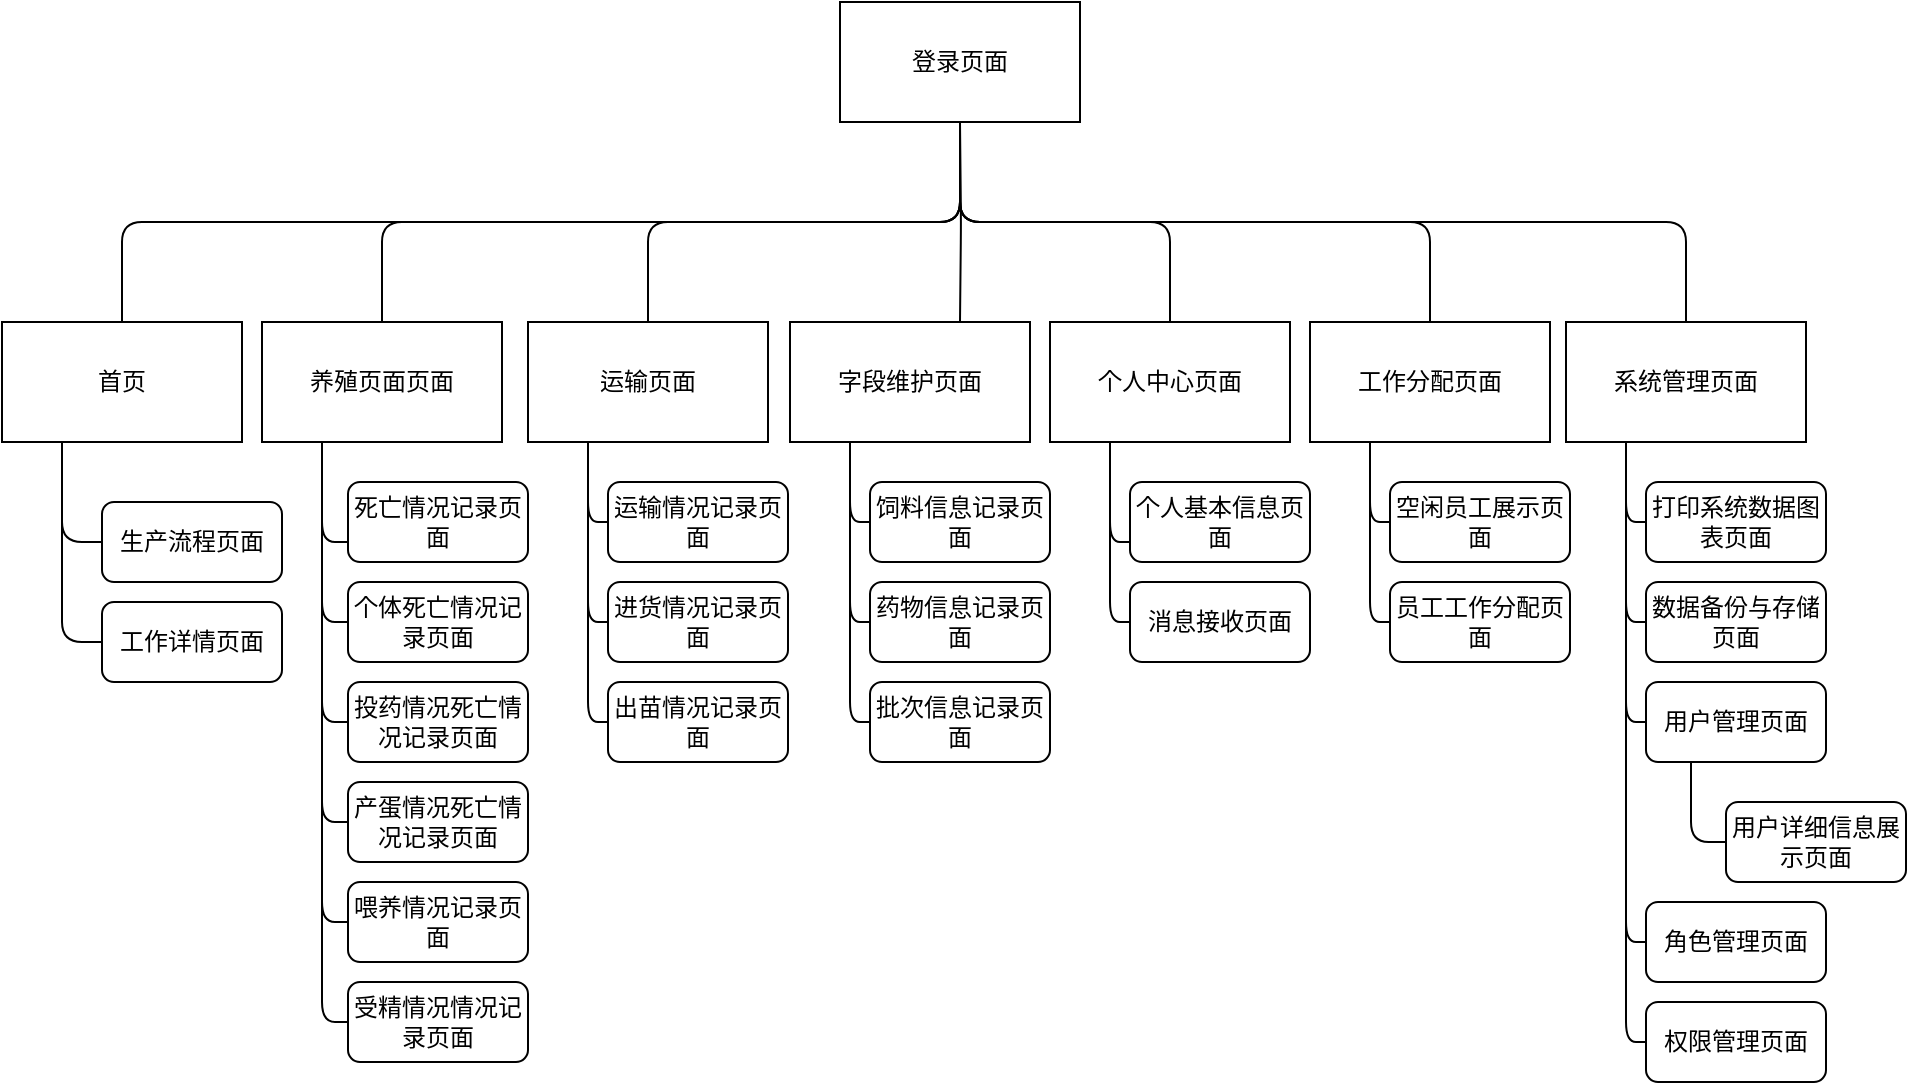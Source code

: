 <mxfile>
    <diagram id="WFvFQk9aAh0SwjJRbB4R" name="第 1 页">
        <mxGraphModel dx="1328" dy="602" grid="1" gridSize="10" guides="1" tooltips="1" connect="1" arrows="1" fold="1" page="1" pageScale="1" pageWidth="827" pageHeight="1169" math="0" shadow="0">
            <root>
                <mxCell id="0"/>
                <mxCell id="1" parent="0"/>
                <mxCell id="2" value="登录页面" style="rounded=0;whiteSpace=wrap;html=1;" parent="1" vertex="1">
                    <mxGeometry x="767" y="110" width="120" height="60" as="geometry"/>
                </mxCell>
                <mxCell id="3" value="首页" style="rounded=0;whiteSpace=wrap;html=1;" parent="1" vertex="1">
                    <mxGeometry x="348" y="270" width="120" height="60" as="geometry"/>
                </mxCell>
                <mxCell id="4" value="运输页面" style="rounded=0;whiteSpace=wrap;html=1;" parent="1" vertex="1">
                    <mxGeometry x="611" y="270" width="120" height="60" as="geometry"/>
                </mxCell>
                <mxCell id="5" value="养殖页面页面" style="rounded=0;whiteSpace=wrap;html=1;" parent="1" vertex="1">
                    <mxGeometry x="478" y="270" width="120" height="60" as="geometry"/>
                </mxCell>
                <mxCell id="6" value="字段维护页面" style="rounded=0;whiteSpace=wrap;html=1;" parent="1" vertex="1">
                    <mxGeometry x="742" y="270" width="120" height="60" as="geometry"/>
                </mxCell>
                <mxCell id="7" value="个人中心页面" style="rounded=0;whiteSpace=wrap;html=1;" parent="1" vertex="1">
                    <mxGeometry x="872" y="270" width="120" height="60" as="geometry"/>
                </mxCell>
                <mxCell id="8" value="工作分配页面" style="rounded=0;whiteSpace=wrap;html=1;" parent="1" vertex="1">
                    <mxGeometry x="1002" y="270" width="120" height="60" as="geometry"/>
                </mxCell>
                <mxCell id="9" value="系统管理页面" style="rounded=0;whiteSpace=wrap;html=1;" parent="1" vertex="1">
                    <mxGeometry x="1130" y="270" width="120" height="60" as="geometry"/>
                </mxCell>
                <mxCell id="10" value="生产流程页面" style="rounded=1;whiteSpace=wrap;html=1;" parent="1" vertex="1">
                    <mxGeometry x="398" y="360" width="90" height="40" as="geometry"/>
                </mxCell>
                <mxCell id="13" value="工作详情页面" style="rounded=1;whiteSpace=wrap;html=1;" parent="1" vertex="1">
                    <mxGeometry x="398" y="410" width="90" height="40" as="geometry"/>
                </mxCell>
                <mxCell id="17" value="" style="endArrow=none;html=1;entryX=0.25;entryY=1;entryDx=0;entryDy=0;exitX=0;exitY=0.5;exitDx=0;exitDy=0;edgeStyle=orthogonalEdgeStyle;" parent="1" source="10" target="3" edge="1">
                    <mxGeometry width="50" height="50" relative="1" as="geometry">
                        <mxPoint x="328" y="430" as="sourcePoint"/>
                        <mxPoint x="378" y="380" as="targetPoint"/>
                    </mxGeometry>
                </mxCell>
                <mxCell id="18" value="" style="endArrow=none;html=1;entryX=0.25;entryY=1;entryDx=0;entryDy=0;exitX=0;exitY=0.5;exitDx=0;exitDy=0;edgeStyle=orthogonalEdgeStyle;" parent="1" source="13" target="3" edge="1">
                    <mxGeometry width="50" height="50" relative="1" as="geometry">
                        <mxPoint x="408" y="390" as="sourcePoint"/>
                        <mxPoint x="388" y="340" as="targetPoint"/>
                    </mxGeometry>
                </mxCell>
                <mxCell id="19" value="死亡情况记录页面" style="rounded=1;whiteSpace=wrap;html=1;" parent="1" vertex="1">
                    <mxGeometry x="521" y="350" width="90" height="40" as="geometry"/>
                </mxCell>
                <mxCell id="20" value="个体死亡情况记录页面" style="rounded=1;whiteSpace=wrap;html=1;" parent="1" vertex="1">
                    <mxGeometry x="521" y="400" width="90" height="40" as="geometry"/>
                </mxCell>
                <mxCell id="21" value="投药情况死亡情况记录页面" style="rounded=1;whiteSpace=wrap;html=1;" parent="1" vertex="1">
                    <mxGeometry x="521" y="450" width="90" height="40" as="geometry"/>
                </mxCell>
                <mxCell id="22" value="产蛋情况死亡情况记录页面" style="rounded=1;whiteSpace=wrap;html=1;" parent="1" vertex="1">
                    <mxGeometry x="521" y="500" width="90" height="40" as="geometry"/>
                </mxCell>
                <mxCell id="23" value="喂养情况记录页面" style="rounded=1;whiteSpace=wrap;html=1;" parent="1" vertex="1">
                    <mxGeometry x="521" y="550" width="90" height="40" as="geometry"/>
                </mxCell>
                <mxCell id="24" value="受精情况情况记录页面" style="rounded=1;whiteSpace=wrap;html=1;" parent="1" vertex="1">
                    <mxGeometry x="521" y="600" width="90" height="40" as="geometry"/>
                </mxCell>
                <mxCell id="25" value="" style="endArrow=none;html=1;entryX=0.25;entryY=1;entryDx=0;entryDy=0;exitX=0;exitY=0.75;exitDx=0;exitDy=0;edgeStyle=orthogonalEdgeStyle;" edge="1" parent="1" source="19" target="5">
                    <mxGeometry width="50" height="50" relative="1" as="geometry">
                        <mxPoint x="378" y="440.0" as="sourcePoint"/>
                        <mxPoint x="358" y="340" as="targetPoint"/>
                    </mxGeometry>
                </mxCell>
                <mxCell id="26" value="" style="endArrow=none;html=1;entryX=0.25;entryY=1;entryDx=0;entryDy=0;exitX=0;exitY=0.5;exitDx=0;exitDy=0;edgeStyle=orthogonalEdgeStyle;" edge="1" parent="1" source="20" target="5">
                    <mxGeometry width="50" height="50" relative="1" as="geometry">
                        <mxPoint x="531" y="390" as="sourcePoint"/>
                        <mxPoint x="518" y="340" as="targetPoint"/>
                    </mxGeometry>
                </mxCell>
                <mxCell id="27" value="" style="endArrow=none;html=1;entryX=0.25;entryY=1;entryDx=0;entryDy=0;exitX=0;exitY=0.5;exitDx=0;exitDy=0;edgeStyle=orthogonalEdgeStyle;" edge="1" parent="1" source="21" target="5">
                    <mxGeometry width="50" height="50" relative="1" as="geometry">
                        <mxPoint x="531" y="430" as="sourcePoint"/>
                        <mxPoint x="518" y="340" as="targetPoint"/>
                    </mxGeometry>
                </mxCell>
                <mxCell id="28" value="" style="endArrow=none;html=1;entryX=0.25;entryY=1;entryDx=0;entryDy=0;exitX=0;exitY=0.5;exitDx=0;exitDy=0;edgeStyle=orthogonalEdgeStyle;" edge="1" parent="1" source="22" target="5">
                    <mxGeometry width="50" height="50" relative="1" as="geometry">
                        <mxPoint x="531" y="480.0" as="sourcePoint"/>
                        <mxPoint x="518" y="340" as="targetPoint"/>
                    </mxGeometry>
                </mxCell>
                <mxCell id="29" value="" style="endArrow=none;html=1;entryX=0.25;entryY=1;entryDx=0;entryDy=0;exitX=0;exitY=0.5;exitDx=0;exitDy=0;edgeStyle=orthogonalEdgeStyle;" edge="1" parent="1" source="23" target="5">
                    <mxGeometry width="50" height="50" relative="1" as="geometry">
                        <mxPoint x="531" y="530.0" as="sourcePoint"/>
                        <mxPoint x="518" y="340" as="targetPoint"/>
                    </mxGeometry>
                </mxCell>
                <mxCell id="30" value="" style="endArrow=none;html=1;entryX=0.25;entryY=1;entryDx=0;entryDy=0;exitX=0;exitY=0.5;exitDx=0;exitDy=0;edgeStyle=orthogonalEdgeStyle;" edge="1" parent="1" source="24" target="5">
                    <mxGeometry width="50" height="50" relative="1" as="geometry">
                        <mxPoint x="531" y="580.0" as="sourcePoint"/>
                        <mxPoint x="518" y="340" as="targetPoint"/>
                    </mxGeometry>
                </mxCell>
                <mxCell id="32" value="运输情况记录页面" style="rounded=1;whiteSpace=wrap;html=1;" vertex="1" parent="1">
                    <mxGeometry x="651" y="350" width="90" height="40" as="geometry"/>
                </mxCell>
                <mxCell id="33" value="进货情况记录页面" style="rounded=1;whiteSpace=wrap;html=1;" vertex="1" parent="1">
                    <mxGeometry x="651" y="400" width="90" height="40" as="geometry"/>
                </mxCell>
                <mxCell id="34" value="出苗情况记录页面" style="rounded=1;whiteSpace=wrap;html=1;" vertex="1" parent="1">
                    <mxGeometry x="651" y="450" width="90" height="40" as="geometry"/>
                </mxCell>
                <mxCell id="35" value="" style="endArrow=none;html=1;entryX=0.25;entryY=1;entryDx=0;entryDy=0;exitX=0;exitY=0.5;exitDx=0;exitDy=0;edgeStyle=orthogonalEdgeStyle;" edge="1" parent="1" source="32" target="4">
                    <mxGeometry width="50" height="50" relative="1" as="geometry">
                        <mxPoint x="504" y="630" as="sourcePoint"/>
                        <mxPoint x="491" y="340" as="targetPoint"/>
                    </mxGeometry>
                </mxCell>
                <mxCell id="36" value="" style="endArrow=none;html=1;entryX=0.25;entryY=1;entryDx=0;entryDy=0;exitX=0;exitY=0.5;exitDx=0;exitDy=0;edgeStyle=orthogonalEdgeStyle;" edge="1" parent="1" source="33" target="4">
                    <mxGeometry width="50" height="50" relative="1" as="geometry">
                        <mxPoint x="661" y="380" as="sourcePoint"/>
                        <mxPoint x="651" y="340" as="targetPoint"/>
                    </mxGeometry>
                </mxCell>
                <mxCell id="37" value="" style="endArrow=none;html=1;entryX=0.25;entryY=1;entryDx=0;entryDy=0;exitX=0;exitY=0.5;exitDx=0;exitDy=0;edgeStyle=orthogonalEdgeStyle;" edge="1" parent="1" source="34" target="4">
                    <mxGeometry width="50" height="50" relative="1" as="geometry">
                        <mxPoint x="661" y="430" as="sourcePoint"/>
                        <mxPoint x="651" y="340" as="targetPoint"/>
                    </mxGeometry>
                </mxCell>
                <mxCell id="38" value="饲料信息记录页面" style="rounded=1;whiteSpace=wrap;html=1;" vertex="1" parent="1">
                    <mxGeometry x="782" y="350" width="90" height="40" as="geometry"/>
                </mxCell>
                <mxCell id="39" value="药物信息记录页面" style="rounded=1;whiteSpace=wrap;html=1;" vertex="1" parent="1">
                    <mxGeometry x="782" y="400" width="90" height="40" as="geometry"/>
                </mxCell>
                <mxCell id="40" value="批次信息记录页面" style="rounded=1;whiteSpace=wrap;html=1;" vertex="1" parent="1">
                    <mxGeometry x="782" y="450" width="90" height="40" as="geometry"/>
                </mxCell>
                <mxCell id="45" value="" style="endArrow=none;html=1;entryX=0.25;entryY=1;entryDx=0;entryDy=0;exitX=0;exitY=0.5;exitDx=0;exitDy=0;edgeStyle=orthogonalEdgeStyle;" edge="1" parent="1" source="38" target="6">
                    <mxGeometry width="50" height="50" relative="1" as="geometry">
                        <mxPoint x="642" y="480.0" as="sourcePoint"/>
                        <mxPoint x="632" y="340" as="targetPoint"/>
                    </mxGeometry>
                </mxCell>
                <mxCell id="46" value="" style="endArrow=none;html=1;entryX=0.25;entryY=1;entryDx=0;entryDy=0;exitX=0;exitY=0.5;exitDx=0;exitDy=0;edgeStyle=orthogonalEdgeStyle;" edge="1" parent="1" source="39" target="6">
                    <mxGeometry width="50" height="50" relative="1" as="geometry">
                        <mxPoint x="792" y="380" as="sourcePoint"/>
                        <mxPoint x="782" y="340" as="targetPoint"/>
                    </mxGeometry>
                </mxCell>
                <mxCell id="47" value="" style="endArrow=none;html=1;entryX=0.25;entryY=1;entryDx=0;entryDy=0;exitX=0;exitY=0.5;exitDx=0;exitDy=0;edgeStyle=orthogonalEdgeStyle;" edge="1" parent="1" source="40" target="6">
                    <mxGeometry width="50" height="50" relative="1" as="geometry">
                        <mxPoint x="792" y="430" as="sourcePoint"/>
                        <mxPoint x="782" y="340" as="targetPoint"/>
                    </mxGeometry>
                </mxCell>
                <mxCell id="48" value="个人基本信息页面" style="rounded=1;whiteSpace=wrap;html=1;" vertex="1" parent="1">
                    <mxGeometry x="912" y="350" width="90" height="40" as="geometry"/>
                </mxCell>
                <mxCell id="49" value="消息接收页面" style="rounded=1;whiteSpace=wrap;html=1;" vertex="1" parent="1">
                    <mxGeometry x="912" y="400" width="90" height="40" as="geometry"/>
                </mxCell>
                <mxCell id="50" value="" style="endArrow=none;html=1;entryX=0.25;entryY=1;entryDx=0;entryDy=0;exitX=0;exitY=0.75;exitDx=0;exitDy=0;edgeStyle=orthogonalEdgeStyle;" edge="1" parent="1" source="48" target="7">
                    <mxGeometry width="50" height="50" relative="1" as="geometry">
                        <mxPoint x="762" y="480.0" as="sourcePoint"/>
                        <mxPoint x="752" y="340" as="targetPoint"/>
                    </mxGeometry>
                </mxCell>
                <mxCell id="51" value="" style="endArrow=none;html=1;entryX=0.25;entryY=1;entryDx=0;entryDy=0;exitX=0;exitY=0.5;exitDx=0;exitDy=0;edgeStyle=orthogonalEdgeStyle;" edge="1" parent="1" source="49" target="7">
                    <mxGeometry width="50" height="50" relative="1" as="geometry">
                        <mxPoint x="922" y="390" as="sourcePoint"/>
                        <mxPoint x="912" y="340" as="targetPoint"/>
                    </mxGeometry>
                </mxCell>
                <mxCell id="52" value="空闲员工展示页面" style="rounded=1;whiteSpace=wrap;html=1;" vertex="1" parent="1">
                    <mxGeometry x="1042" y="350" width="90" height="40" as="geometry"/>
                </mxCell>
                <mxCell id="53" value="员工工作分配页面" style="rounded=1;whiteSpace=wrap;html=1;" vertex="1" parent="1">
                    <mxGeometry x="1042" y="400" width="90" height="40" as="geometry"/>
                </mxCell>
                <mxCell id="54" value="" style="endArrow=none;html=1;entryX=0.25;entryY=1;entryDx=0;entryDy=0;exitX=0;exitY=0.5;exitDx=0;exitDy=0;edgeStyle=orthogonalEdgeStyle;" edge="1" parent="1" source="52" target="8">
                    <mxGeometry width="50" height="50" relative="1" as="geometry">
                        <mxPoint x="902" y="430" as="sourcePoint"/>
                        <mxPoint x="892" y="340" as="targetPoint"/>
                    </mxGeometry>
                </mxCell>
                <mxCell id="55" value="" style="endArrow=none;html=1;entryX=0.25;entryY=1;entryDx=0;entryDy=0;exitX=0;exitY=0.5;exitDx=0;exitDy=0;edgeStyle=orthogonalEdgeStyle;" edge="1" parent="1" source="53" target="8">
                    <mxGeometry width="50" height="50" relative="1" as="geometry">
                        <mxPoint x="1052" y="380" as="sourcePoint"/>
                        <mxPoint x="1042" y="340" as="targetPoint"/>
                    </mxGeometry>
                </mxCell>
                <mxCell id="56" value="打印系统数据图表页面" style="rounded=1;whiteSpace=wrap;html=1;" vertex="1" parent="1">
                    <mxGeometry x="1170" y="350" width="90" height="40" as="geometry"/>
                </mxCell>
                <mxCell id="57" value="数据备份与存储页面" style="rounded=1;whiteSpace=wrap;html=1;" vertex="1" parent="1">
                    <mxGeometry x="1170" y="400" width="90" height="40" as="geometry"/>
                </mxCell>
                <mxCell id="58" value="用户管理页面" style="rounded=1;whiteSpace=wrap;html=1;" vertex="1" parent="1">
                    <mxGeometry x="1170" y="450" width="90" height="40" as="geometry"/>
                </mxCell>
                <mxCell id="59" value="用户详细信息展示页面" style="rounded=1;whiteSpace=wrap;html=1;" vertex="1" parent="1">
                    <mxGeometry x="1210" y="510" width="90" height="40" as="geometry"/>
                </mxCell>
                <mxCell id="60" value="角色管理页面" style="rounded=1;whiteSpace=wrap;html=1;" vertex="1" parent="1">
                    <mxGeometry x="1170" y="560" width="90" height="40" as="geometry"/>
                </mxCell>
                <mxCell id="62" value="权限管理页面" style="rounded=1;whiteSpace=wrap;html=1;" vertex="1" parent="1">
                    <mxGeometry x="1170" y="610" width="90" height="40" as="geometry"/>
                </mxCell>
                <mxCell id="63" value="" style="endArrow=none;html=1;entryX=0.25;entryY=1;entryDx=0;entryDy=0;exitX=0;exitY=0.5;exitDx=0;exitDy=0;edgeStyle=orthogonalEdgeStyle;" edge="1" parent="1" source="56" target="9">
                    <mxGeometry width="50" height="50" relative="1" as="geometry">
                        <mxPoint x="1040" y="430" as="sourcePoint"/>
                        <mxPoint x="1030" y="340" as="targetPoint"/>
                    </mxGeometry>
                </mxCell>
                <mxCell id="64" value="" style="endArrow=none;html=1;entryX=0.25;entryY=1;entryDx=0;entryDy=0;exitX=0;exitY=0.5;exitDx=0;exitDy=0;edgeStyle=orthogonalEdgeStyle;" edge="1" parent="1" source="57" target="9">
                    <mxGeometry width="50" height="50" relative="1" as="geometry">
                        <mxPoint x="1180" y="380" as="sourcePoint"/>
                        <mxPoint x="1170" y="340" as="targetPoint"/>
                    </mxGeometry>
                </mxCell>
                <mxCell id="65" value="" style="endArrow=none;html=1;entryX=0.25;entryY=1;entryDx=0;entryDy=0;exitX=0;exitY=0.5;exitDx=0;exitDy=0;edgeStyle=orthogonalEdgeStyle;" edge="1" parent="1" source="58" target="9">
                    <mxGeometry width="50" height="50" relative="1" as="geometry">
                        <mxPoint x="1180" y="430" as="sourcePoint"/>
                        <mxPoint x="1170" y="340" as="targetPoint"/>
                    </mxGeometry>
                </mxCell>
                <mxCell id="66" value="" style="endArrow=none;html=1;entryX=0.25;entryY=1;entryDx=0;entryDy=0;exitX=0;exitY=0.5;exitDx=0;exitDy=0;edgeStyle=orthogonalEdgeStyle;" edge="1" parent="1" source="60" target="9">
                    <mxGeometry width="50" height="50" relative="1" as="geometry">
                        <mxPoint x="1180" y="480.0" as="sourcePoint"/>
                        <mxPoint x="1170" y="340" as="targetPoint"/>
                    </mxGeometry>
                </mxCell>
                <mxCell id="67" value="" style="endArrow=none;html=1;entryX=0.25;entryY=1;entryDx=0;entryDy=0;exitX=0;exitY=0.5;exitDx=0;exitDy=0;edgeStyle=orthogonalEdgeStyle;" edge="1" parent="1" source="62" target="9">
                    <mxGeometry width="50" height="50" relative="1" as="geometry">
                        <mxPoint x="1180" y="590.0" as="sourcePoint"/>
                        <mxPoint x="1170" y="340" as="targetPoint"/>
                    </mxGeometry>
                </mxCell>
                <mxCell id="68" value="" style="endArrow=none;html=1;entryX=0.25;entryY=1;entryDx=0;entryDy=0;exitX=0;exitY=0.5;exitDx=0;exitDy=0;edgeStyle=orthogonalEdgeStyle;" edge="1" parent="1" source="59" target="58">
                    <mxGeometry width="50" height="50" relative="1" as="geometry">
                        <mxPoint x="1180" y="640" as="sourcePoint"/>
                        <mxPoint x="1170" y="340" as="targetPoint"/>
                    </mxGeometry>
                </mxCell>
                <mxCell id="69" value="" style="endArrow=none;html=1;entryX=0.5;entryY=1;entryDx=0;entryDy=0;exitX=0.5;exitY=0;exitDx=0;exitDy=0;edgeStyle=orthogonalEdgeStyle;" edge="1" parent="1" source="3" target="2">
                    <mxGeometry width="50" height="50" relative="1" as="geometry">
                        <mxPoint x="408" y="440" as="sourcePoint"/>
                        <mxPoint x="388" y="340" as="targetPoint"/>
                    </mxGeometry>
                </mxCell>
                <mxCell id="70" value="" style="endArrow=none;html=1;entryX=0.5;entryY=1;entryDx=0;entryDy=0;exitX=0.5;exitY=0;exitDx=0;exitDy=0;edgeStyle=orthogonalEdgeStyle;" edge="1" parent="1" source="5" target="2">
                    <mxGeometry width="50" height="50" relative="1" as="geometry">
                        <mxPoint x="418" y="280" as="sourcePoint"/>
                        <mxPoint x="837" y="180" as="targetPoint"/>
                    </mxGeometry>
                </mxCell>
                <mxCell id="71" value="" style="endArrow=none;html=1;entryX=0.5;entryY=1;entryDx=0;entryDy=0;exitX=0.5;exitY=0;exitDx=0;exitDy=0;edgeStyle=orthogonalEdgeStyle;" edge="1" parent="1" source="4" target="2">
                    <mxGeometry width="50" height="50" relative="1" as="geometry">
                        <mxPoint x="548" y="280" as="sourcePoint"/>
                        <mxPoint x="837" y="180" as="targetPoint"/>
                    </mxGeometry>
                </mxCell>
                <mxCell id="72" value="" style="endArrow=none;html=1;entryX=0.5;entryY=1;entryDx=0;entryDy=0;edgeStyle=orthogonalEdgeStyle;" edge="1" parent="1" target="2">
                    <mxGeometry width="50" height="50" relative="1" as="geometry">
                        <mxPoint x="827" y="270" as="sourcePoint"/>
                        <mxPoint x="837" y="180" as="targetPoint"/>
                    </mxGeometry>
                </mxCell>
                <mxCell id="73" value="" style="endArrow=none;html=1;entryX=0.5;entryY=1;entryDx=0;entryDy=0;edgeStyle=orthogonalEdgeStyle;exitX=0.5;exitY=0;exitDx=0;exitDy=0;" edge="1" parent="1" source="7" target="2">
                    <mxGeometry width="50" height="50" relative="1" as="geometry">
                        <mxPoint x="837" y="280" as="sourcePoint"/>
                        <mxPoint x="837" y="180" as="targetPoint"/>
                    </mxGeometry>
                </mxCell>
                <mxCell id="74" value="" style="endArrow=none;html=1;entryX=0.5;entryY=1;entryDx=0;entryDy=0;edgeStyle=orthogonalEdgeStyle;exitX=0.5;exitY=0;exitDx=0;exitDy=0;" edge="1" parent="1" source="8" target="2">
                    <mxGeometry width="50" height="50" relative="1" as="geometry">
                        <mxPoint x="942" y="280" as="sourcePoint"/>
                        <mxPoint x="837" y="180" as="targetPoint"/>
                    </mxGeometry>
                </mxCell>
                <mxCell id="75" value="" style="endArrow=none;html=1;edgeStyle=orthogonalEdgeStyle;exitX=0.5;exitY=0;exitDx=0;exitDy=0;entryX=0.5;entryY=1;entryDx=0;entryDy=0;" edge="1" parent="1" source="9" target="2">
                    <mxGeometry width="50" height="50" relative="1" as="geometry">
                        <mxPoint x="1072" y="280" as="sourcePoint"/>
                        <mxPoint x="830" y="180" as="targetPoint"/>
                    </mxGeometry>
                </mxCell>
            </root>
        </mxGraphModel>
    </diagram>
</mxfile>